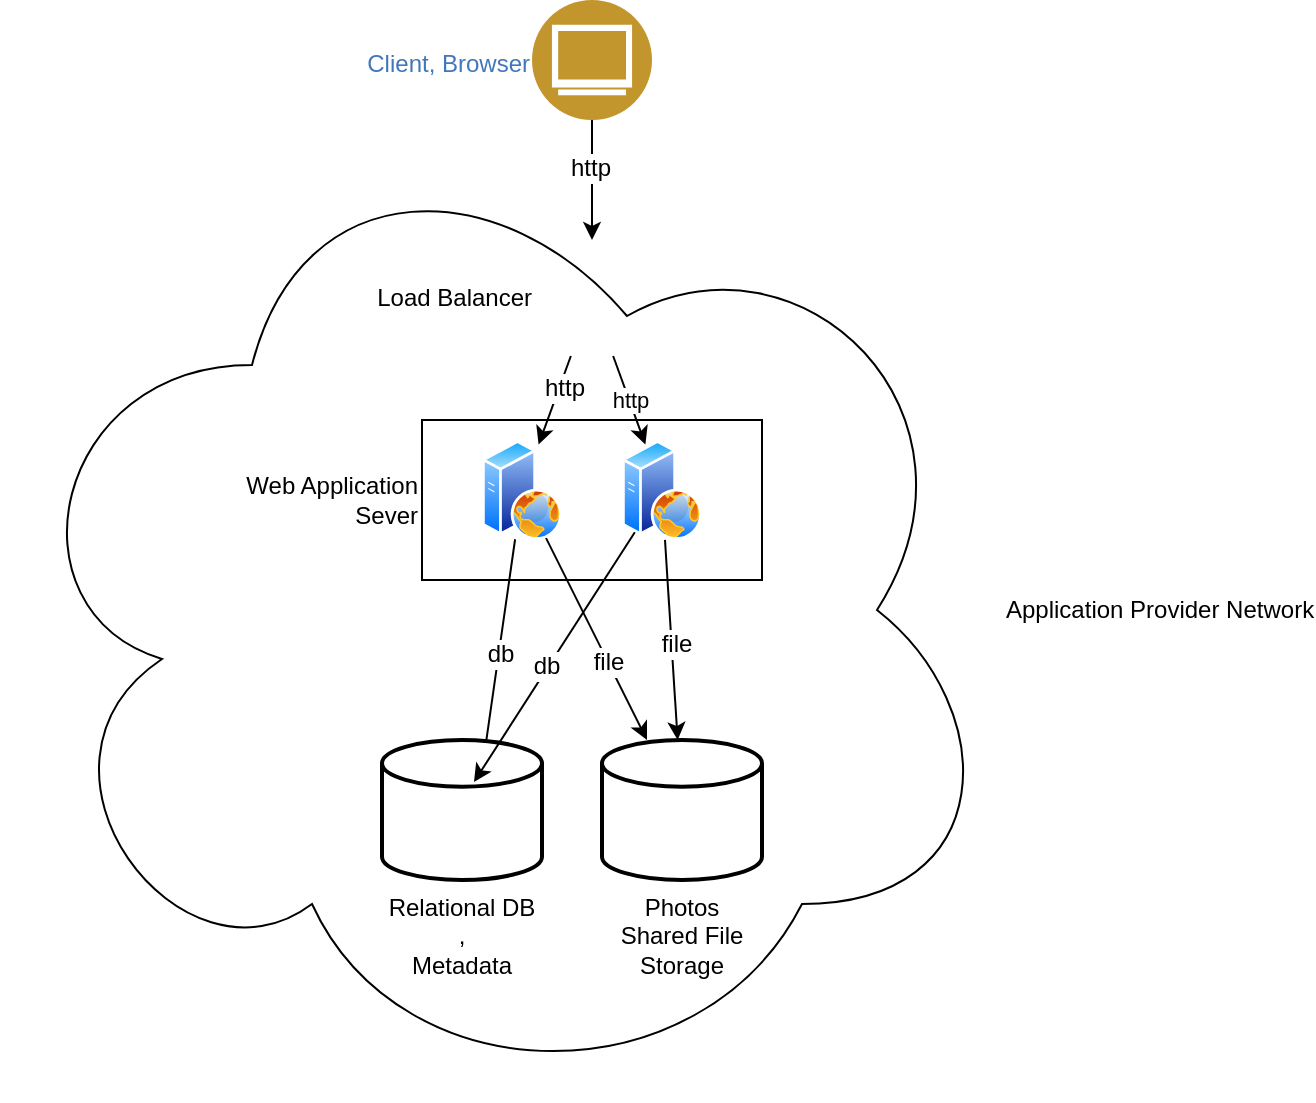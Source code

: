 <mxfile version="12.4.3" type="device" pages="1"><diagram id="FGJTuhn0FlIciMpAFguM" name="Page-1"><mxGraphModel dx="1040" dy="606" grid="1" gridSize="10" guides="1" tooltips="1" connect="1" arrows="1" fold="1" page="1" pageScale="1" pageWidth="827" pageHeight="1169" math="0" shadow="0"><root><mxCell id="0"/><mxCell id="1" parent="0"/><mxCell id="emohjuWv4ee2KrjAhqnf-12" value="Application Provider Network" style="ellipse;shape=cloud;whiteSpace=wrap;html=1;labelPosition=right;verticalLabelPosition=middle;align=left;verticalAlign=middle;" vertex="1" parent="1"><mxGeometry x="10" y="80" width="500" height="490" as="geometry"/></mxCell><mxCell id="emohjuWv4ee2KrjAhqnf-8" value="&lt;div&gt;Web Application &lt;br&gt;&lt;/div&gt;&lt;div&gt;Sever&lt;/div&gt;" style="rounded=0;whiteSpace=wrap;html=1;labelPosition=left;verticalLabelPosition=middle;align=right;verticalAlign=middle;" vertex="1" parent="1"><mxGeometry x="220" y="230" width="170" height="80" as="geometry"/></mxCell><mxCell id="emohjuWv4ee2KrjAhqnf-13" style="rounded=0;orthogonalLoop=1;jettySize=auto;html=1;" edge="1" parent="1" source="emohjuWv4ee2KrjAhqnf-1" target="emohjuWv4ee2KrjAhqnf-7"><mxGeometry relative="1" as="geometry"/></mxCell><mxCell id="emohjuWv4ee2KrjAhqnf-22" value="http" style="text;html=1;align=center;verticalAlign=middle;resizable=0;points=[];;labelBackgroundColor=#ffffff;" vertex="1" connectable="0" parent="emohjuWv4ee2KrjAhqnf-13"><mxGeometry x="-0.2" y="-1" relative="1" as="geometry"><mxPoint as="offset"/></mxGeometry></mxCell><mxCell id="emohjuWv4ee2KrjAhqnf-1" value="&lt;div&gt;Client, Browser&lt;/div&gt;" style="aspect=fixed;perimeter=ellipsePerimeter;html=1;align=right;shadow=0;dashed=0;fontColor=#4277BB;labelBackgroundColor=#ffffff;fontSize=12;spacingTop=3;image;image=img/lib/ibm/users/browser.svg;labelPosition=left;verticalLabelPosition=middle;verticalAlign=middle;" vertex="1" parent="1"><mxGeometry x="275" y="20" width="60" height="60" as="geometry"/></mxCell><mxCell id="emohjuWv4ee2KrjAhqnf-15" style="rounded=0;orthogonalLoop=1;jettySize=auto;html=1;entryX=0.613;entryY=0.314;entryDx=0;entryDy=0;entryPerimeter=0;" edge="1" parent="1" source="emohjuWv4ee2KrjAhqnf-2" target="emohjuWv4ee2KrjAhqnf-4"><mxGeometry relative="1" as="geometry"/></mxCell><mxCell id="emohjuWv4ee2KrjAhqnf-26" value="db" style="text;html=1;align=center;verticalAlign=middle;resizable=0;points=[];;labelBackgroundColor=#ffffff;" vertex="1" connectable="0" parent="emohjuWv4ee2KrjAhqnf-15"><mxGeometry x="-0.061" relative="1" as="geometry"><mxPoint as="offset"/></mxGeometry></mxCell><mxCell id="emohjuWv4ee2KrjAhqnf-17" style="edgeStyle=none;rounded=0;orthogonalLoop=1;jettySize=auto;html=1;" edge="1" parent="1" source="emohjuWv4ee2KrjAhqnf-2" target="emohjuWv4ee2KrjAhqnf-11"><mxGeometry relative="1" as="geometry"/></mxCell><mxCell id="emohjuWv4ee2KrjAhqnf-25" value="file" style="text;html=1;align=center;verticalAlign=middle;resizable=0;points=[];;labelBackgroundColor=#ffffff;" vertex="1" connectable="0" parent="emohjuWv4ee2KrjAhqnf-17"><mxGeometry x="0.248" relative="1" as="geometry"><mxPoint as="offset"/></mxGeometry></mxCell><mxCell id="emohjuWv4ee2KrjAhqnf-2" value="" style="aspect=fixed;perimeter=ellipsePerimeter;html=1;align=center;shadow=0;dashed=0;spacingTop=3;image;image=img/lib/active_directory/web_server.svg;" vertex="1" parent="1"><mxGeometry x="250" y="240" width="40" height="50" as="geometry"/></mxCell><mxCell id="emohjuWv4ee2KrjAhqnf-4" value="&lt;div&gt;Relational DB&lt;/div&gt;&lt;div&gt;,&lt;/div&gt;&lt;div&gt;Metadata&lt;br&gt;&lt;/div&gt;" style="strokeWidth=2;html=1;shape=mxgraph.flowchart.database;whiteSpace=wrap;labelPosition=center;verticalLabelPosition=bottom;align=center;verticalAlign=top;" vertex="1" parent="1"><mxGeometry x="200" y="390" width="80" height="70" as="geometry"/></mxCell><mxCell id="emohjuWv4ee2KrjAhqnf-16" style="rounded=0;orthogonalLoop=1;jettySize=auto;html=1;entryX=0.575;entryY=0.3;entryDx=0;entryDy=0;entryPerimeter=0;" edge="1" parent="1" source="emohjuWv4ee2KrjAhqnf-6" target="emohjuWv4ee2KrjAhqnf-4"><mxGeometry relative="1" as="geometry"/></mxCell><mxCell id="emohjuWv4ee2KrjAhqnf-27" value="db" style="text;html=1;align=center;verticalAlign=middle;resizable=0;points=[];;labelBackgroundColor=#ffffff;" vertex="1" connectable="0" parent="emohjuWv4ee2KrjAhqnf-16"><mxGeometry x="0.082" y="-2" relative="1" as="geometry"><mxPoint y="1" as="offset"/></mxGeometry></mxCell><mxCell id="emohjuWv4ee2KrjAhqnf-18" style="edgeStyle=none;rounded=0;orthogonalLoop=1;jettySize=auto;html=1;" edge="1" parent="1" source="emohjuWv4ee2KrjAhqnf-6" target="emohjuWv4ee2KrjAhqnf-11"><mxGeometry relative="1" as="geometry"/></mxCell><mxCell id="emohjuWv4ee2KrjAhqnf-24" value="file" style="text;html=1;align=center;verticalAlign=middle;resizable=0;points=[];;labelBackgroundColor=#ffffff;" vertex="1" connectable="0" parent="emohjuWv4ee2KrjAhqnf-18"><mxGeometry x="0.043" y="2" relative="1" as="geometry"><mxPoint as="offset"/></mxGeometry></mxCell><mxCell id="emohjuWv4ee2KrjAhqnf-6" value="" style="aspect=fixed;perimeter=ellipsePerimeter;html=1;align=center;shadow=0;dashed=0;spacingTop=3;image;image=img/lib/active_directory/web_server.svg;" vertex="1" parent="1"><mxGeometry x="320" y="240" width="40" height="50" as="geometry"/></mxCell><mxCell id="emohjuWv4ee2KrjAhqnf-14" style="rounded=0;orthogonalLoop=1;jettySize=auto;html=1;" edge="1" parent="1" source="emohjuWv4ee2KrjAhqnf-7" target="emohjuWv4ee2KrjAhqnf-2"><mxGeometry relative="1" as="geometry"/></mxCell><mxCell id="emohjuWv4ee2KrjAhqnf-23" value="http" style="text;html=1;align=center;verticalAlign=middle;resizable=0;points=[];;labelBackgroundColor=#ffffff;" vertex="1" connectable="0" parent="emohjuWv4ee2KrjAhqnf-14"><mxGeometry x="-0.312" y="2" relative="1" as="geometry"><mxPoint as="offset"/></mxGeometry></mxCell><mxCell id="emohjuWv4ee2KrjAhqnf-19" value="http" style="edgeStyle=none;rounded=0;orthogonalLoop=1;jettySize=auto;html=1;" edge="1" parent="1" source="emohjuWv4ee2KrjAhqnf-7" target="emohjuWv4ee2KrjAhqnf-6"><mxGeometry relative="1" as="geometry"/></mxCell><mxCell id="emohjuWv4ee2KrjAhqnf-7" value="Load Balancer" style="shape=image;html=1;verticalAlign=middle;verticalLabelPosition=middle;labelBackgroundColor=#ffffff;imageAspect=0;aspect=fixed;image=https://cdn2.iconfinder.com/data/icons/amazon-aws-stencils/100/Compute__Networking_copy_Elastic_Load_Balancing-128.png;labelPosition=left;align=right;" vertex="1" parent="1"><mxGeometry x="276" y="140" width="58" height="58" as="geometry"/></mxCell><mxCell id="emohjuWv4ee2KrjAhqnf-11" value="&lt;div&gt;Photos&lt;/div&gt;&lt;div&gt;Shared File Storage&lt;/div&gt;" style="strokeWidth=2;html=1;shape=mxgraph.flowchart.database;whiteSpace=wrap;labelPosition=center;verticalLabelPosition=bottom;align=center;verticalAlign=top;" vertex="1" parent="1"><mxGeometry x="310" y="390" width="80" height="70" as="geometry"/></mxCell></root></mxGraphModel></diagram></mxfile>